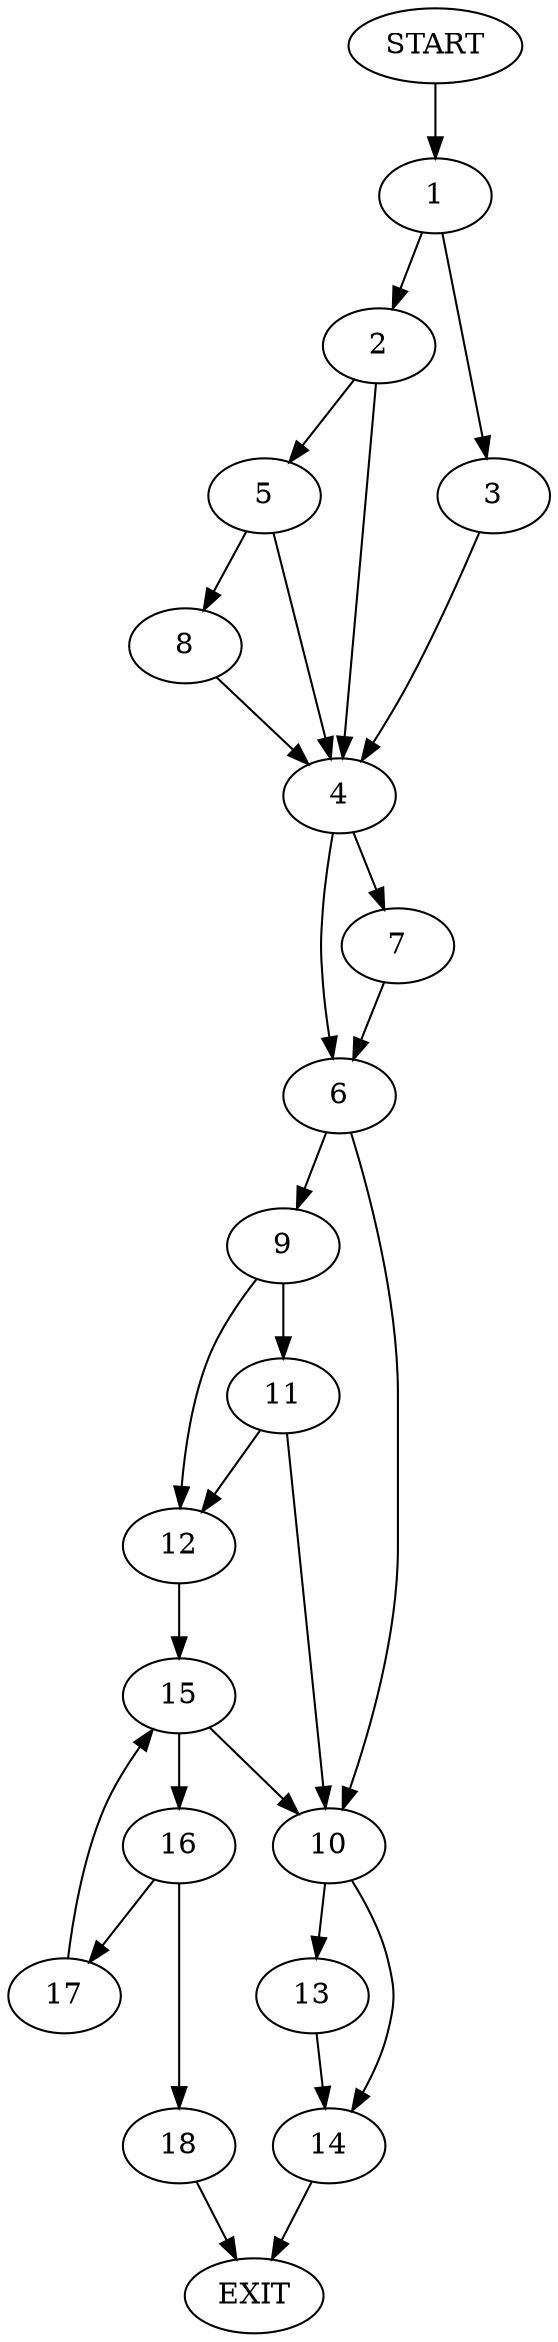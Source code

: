 digraph {
0 [label="START"]
19 [label="EXIT"]
0 -> 1
1 -> 2
1 -> 3
3 -> 4
2 -> 4
2 -> 5
4 -> 6
4 -> 7
5 -> 8
5 -> 4
8 -> 4
6 -> 9
6 -> 10
7 -> 6
9 -> 11
9 -> 12
10 -> 13
10 -> 14
11 -> 12
11 -> 10
12 -> 15
15 -> 16
15 -> 10
16 -> 17
16 -> 18
17 -> 15
18 -> 19
14 -> 19
13 -> 14
}
